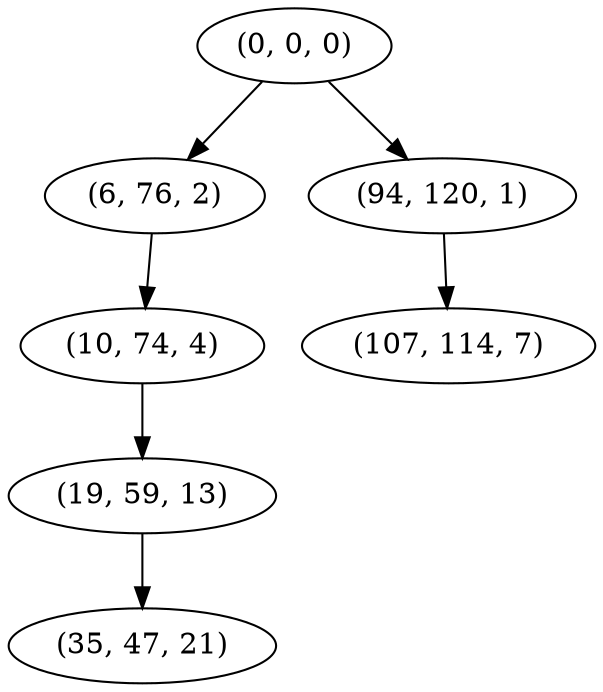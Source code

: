 digraph tree {
    "(0, 0, 0)";
    "(6, 76, 2)";
    "(10, 74, 4)";
    "(19, 59, 13)";
    "(35, 47, 21)";
    "(94, 120, 1)";
    "(107, 114, 7)";
    "(0, 0, 0)" -> "(6, 76, 2)";
    "(0, 0, 0)" -> "(94, 120, 1)";
    "(6, 76, 2)" -> "(10, 74, 4)";
    "(10, 74, 4)" -> "(19, 59, 13)";
    "(19, 59, 13)" -> "(35, 47, 21)";
    "(94, 120, 1)" -> "(107, 114, 7)";
}
